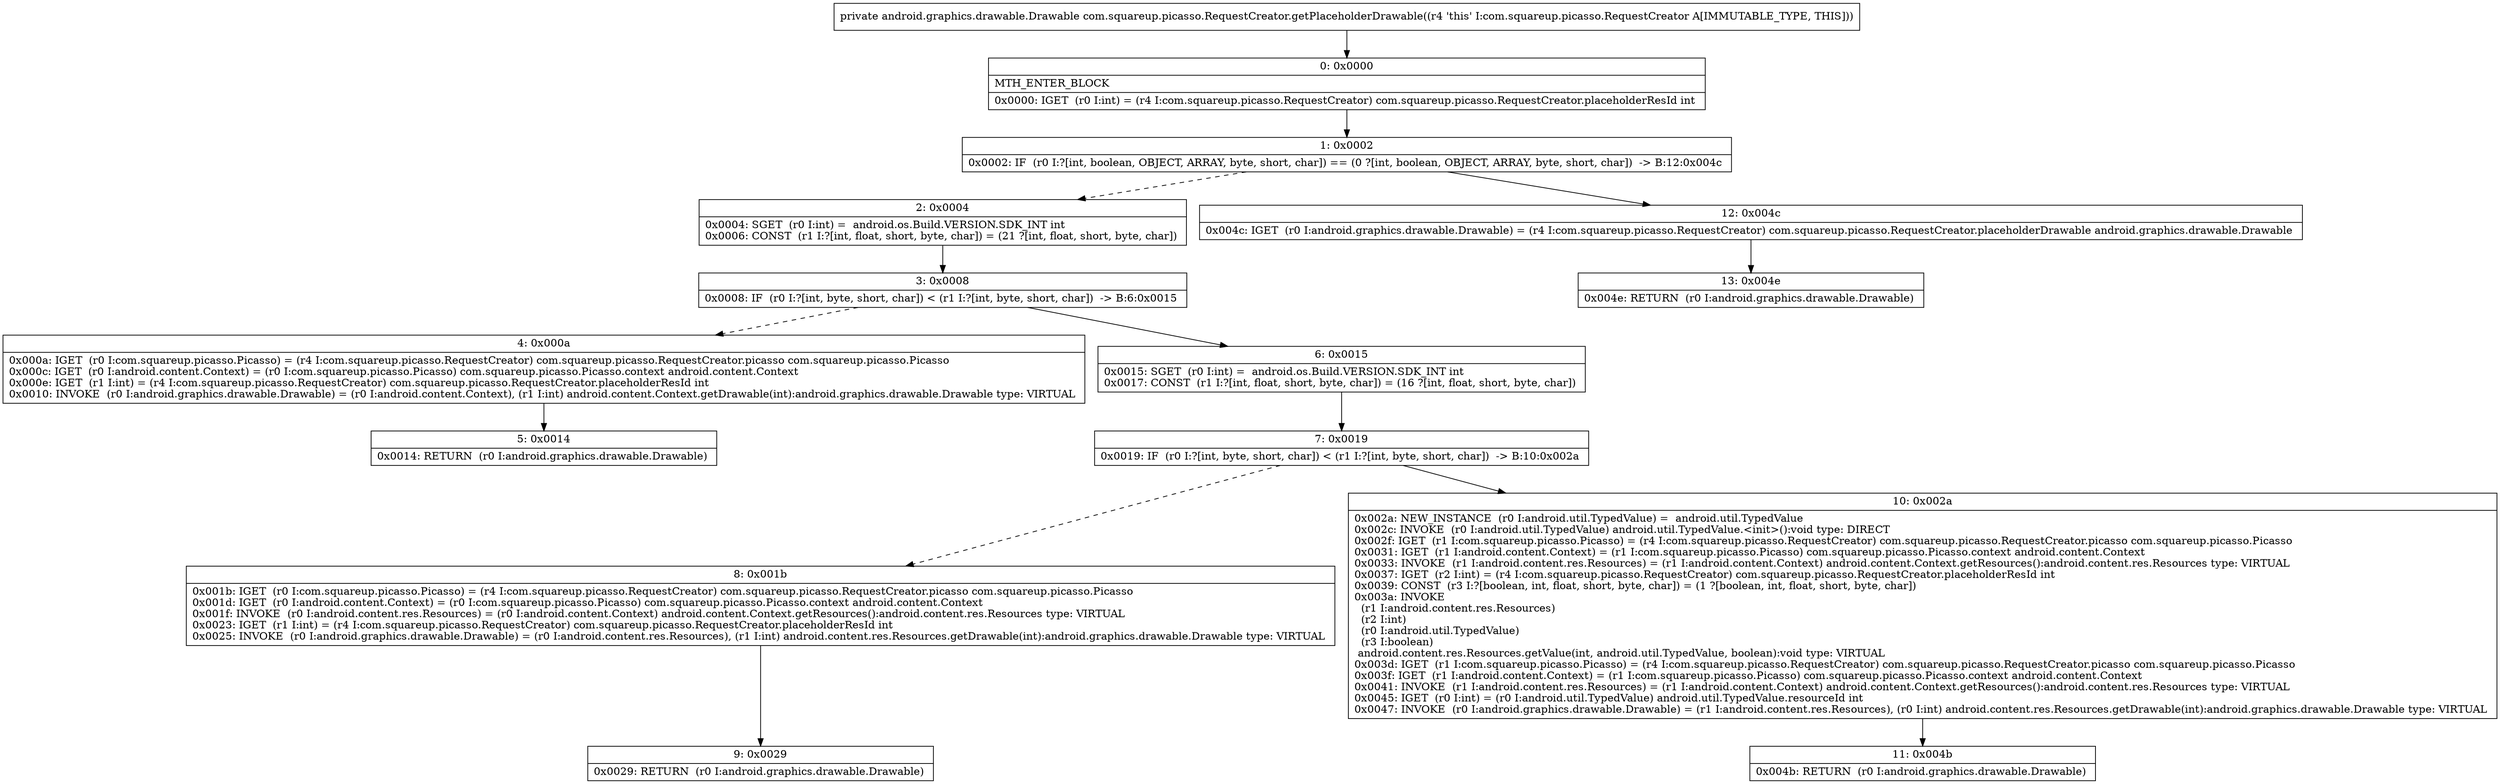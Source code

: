 digraph "CFG forcom.squareup.picasso.RequestCreator.getPlaceholderDrawable()Landroid\/graphics\/drawable\/Drawable;" {
Node_0 [shape=record,label="{0\:\ 0x0000|MTH_ENTER_BLOCK\l|0x0000: IGET  (r0 I:int) = (r4 I:com.squareup.picasso.RequestCreator) com.squareup.picasso.RequestCreator.placeholderResId int \l}"];
Node_1 [shape=record,label="{1\:\ 0x0002|0x0002: IF  (r0 I:?[int, boolean, OBJECT, ARRAY, byte, short, char]) == (0 ?[int, boolean, OBJECT, ARRAY, byte, short, char])  \-\> B:12:0x004c \l}"];
Node_2 [shape=record,label="{2\:\ 0x0004|0x0004: SGET  (r0 I:int) =  android.os.Build.VERSION.SDK_INT int \l0x0006: CONST  (r1 I:?[int, float, short, byte, char]) = (21 ?[int, float, short, byte, char]) \l}"];
Node_3 [shape=record,label="{3\:\ 0x0008|0x0008: IF  (r0 I:?[int, byte, short, char]) \< (r1 I:?[int, byte, short, char])  \-\> B:6:0x0015 \l}"];
Node_4 [shape=record,label="{4\:\ 0x000a|0x000a: IGET  (r0 I:com.squareup.picasso.Picasso) = (r4 I:com.squareup.picasso.RequestCreator) com.squareup.picasso.RequestCreator.picasso com.squareup.picasso.Picasso \l0x000c: IGET  (r0 I:android.content.Context) = (r0 I:com.squareup.picasso.Picasso) com.squareup.picasso.Picasso.context android.content.Context \l0x000e: IGET  (r1 I:int) = (r4 I:com.squareup.picasso.RequestCreator) com.squareup.picasso.RequestCreator.placeholderResId int \l0x0010: INVOKE  (r0 I:android.graphics.drawable.Drawable) = (r0 I:android.content.Context), (r1 I:int) android.content.Context.getDrawable(int):android.graphics.drawable.Drawable type: VIRTUAL \l}"];
Node_5 [shape=record,label="{5\:\ 0x0014|0x0014: RETURN  (r0 I:android.graphics.drawable.Drawable) \l}"];
Node_6 [shape=record,label="{6\:\ 0x0015|0x0015: SGET  (r0 I:int) =  android.os.Build.VERSION.SDK_INT int \l0x0017: CONST  (r1 I:?[int, float, short, byte, char]) = (16 ?[int, float, short, byte, char]) \l}"];
Node_7 [shape=record,label="{7\:\ 0x0019|0x0019: IF  (r0 I:?[int, byte, short, char]) \< (r1 I:?[int, byte, short, char])  \-\> B:10:0x002a \l}"];
Node_8 [shape=record,label="{8\:\ 0x001b|0x001b: IGET  (r0 I:com.squareup.picasso.Picasso) = (r4 I:com.squareup.picasso.RequestCreator) com.squareup.picasso.RequestCreator.picasso com.squareup.picasso.Picasso \l0x001d: IGET  (r0 I:android.content.Context) = (r0 I:com.squareup.picasso.Picasso) com.squareup.picasso.Picasso.context android.content.Context \l0x001f: INVOKE  (r0 I:android.content.res.Resources) = (r0 I:android.content.Context) android.content.Context.getResources():android.content.res.Resources type: VIRTUAL \l0x0023: IGET  (r1 I:int) = (r4 I:com.squareup.picasso.RequestCreator) com.squareup.picasso.RequestCreator.placeholderResId int \l0x0025: INVOKE  (r0 I:android.graphics.drawable.Drawable) = (r0 I:android.content.res.Resources), (r1 I:int) android.content.res.Resources.getDrawable(int):android.graphics.drawable.Drawable type: VIRTUAL \l}"];
Node_9 [shape=record,label="{9\:\ 0x0029|0x0029: RETURN  (r0 I:android.graphics.drawable.Drawable) \l}"];
Node_10 [shape=record,label="{10\:\ 0x002a|0x002a: NEW_INSTANCE  (r0 I:android.util.TypedValue) =  android.util.TypedValue \l0x002c: INVOKE  (r0 I:android.util.TypedValue) android.util.TypedValue.\<init\>():void type: DIRECT \l0x002f: IGET  (r1 I:com.squareup.picasso.Picasso) = (r4 I:com.squareup.picasso.RequestCreator) com.squareup.picasso.RequestCreator.picasso com.squareup.picasso.Picasso \l0x0031: IGET  (r1 I:android.content.Context) = (r1 I:com.squareup.picasso.Picasso) com.squareup.picasso.Picasso.context android.content.Context \l0x0033: INVOKE  (r1 I:android.content.res.Resources) = (r1 I:android.content.Context) android.content.Context.getResources():android.content.res.Resources type: VIRTUAL \l0x0037: IGET  (r2 I:int) = (r4 I:com.squareup.picasso.RequestCreator) com.squareup.picasso.RequestCreator.placeholderResId int \l0x0039: CONST  (r3 I:?[boolean, int, float, short, byte, char]) = (1 ?[boolean, int, float, short, byte, char]) \l0x003a: INVOKE  \l  (r1 I:android.content.res.Resources)\l  (r2 I:int)\l  (r0 I:android.util.TypedValue)\l  (r3 I:boolean)\l android.content.res.Resources.getValue(int, android.util.TypedValue, boolean):void type: VIRTUAL \l0x003d: IGET  (r1 I:com.squareup.picasso.Picasso) = (r4 I:com.squareup.picasso.RequestCreator) com.squareup.picasso.RequestCreator.picasso com.squareup.picasso.Picasso \l0x003f: IGET  (r1 I:android.content.Context) = (r1 I:com.squareup.picasso.Picasso) com.squareup.picasso.Picasso.context android.content.Context \l0x0041: INVOKE  (r1 I:android.content.res.Resources) = (r1 I:android.content.Context) android.content.Context.getResources():android.content.res.Resources type: VIRTUAL \l0x0045: IGET  (r0 I:int) = (r0 I:android.util.TypedValue) android.util.TypedValue.resourceId int \l0x0047: INVOKE  (r0 I:android.graphics.drawable.Drawable) = (r1 I:android.content.res.Resources), (r0 I:int) android.content.res.Resources.getDrawable(int):android.graphics.drawable.Drawable type: VIRTUAL \l}"];
Node_11 [shape=record,label="{11\:\ 0x004b|0x004b: RETURN  (r0 I:android.graphics.drawable.Drawable) \l}"];
Node_12 [shape=record,label="{12\:\ 0x004c|0x004c: IGET  (r0 I:android.graphics.drawable.Drawable) = (r4 I:com.squareup.picasso.RequestCreator) com.squareup.picasso.RequestCreator.placeholderDrawable android.graphics.drawable.Drawable \l}"];
Node_13 [shape=record,label="{13\:\ 0x004e|0x004e: RETURN  (r0 I:android.graphics.drawable.Drawable) \l}"];
MethodNode[shape=record,label="{private android.graphics.drawable.Drawable com.squareup.picasso.RequestCreator.getPlaceholderDrawable((r4 'this' I:com.squareup.picasso.RequestCreator A[IMMUTABLE_TYPE, THIS])) }"];
MethodNode -> Node_0;
Node_0 -> Node_1;
Node_1 -> Node_2[style=dashed];
Node_1 -> Node_12;
Node_2 -> Node_3;
Node_3 -> Node_4[style=dashed];
Node_3 -> Node_6;
Node_4 -> Node_5;
Node_6 -> Node_7;
Node_7 -> Node_8[style=dashed];
Node_7 -> Node_10;
Node_8 -> Node_9;
Node_10 -> Node_11;
Node_12 -> Node_13;
}


